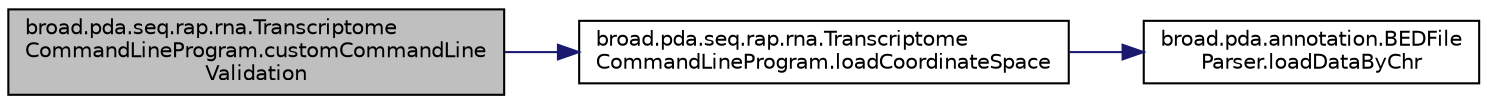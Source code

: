 digraph "broad.pda.seq.rap.rna.TranscriptomeCommandLineProgram.customCommandLineValidation"
{
  edge [fontname="Helvetica",fontsize="10",labelfontname="Helvetica",labelfontsize="10"];
  node [fontname="Helvetica",fontsize="10",shape=record];
  rankdir="LR";
  Node1 [label="broad.pda.seq.rap.rna.Transcriptome\lCommandLineProgram.customCommandLine\lValidation",height=0.2,width=0.4,color="black", fillcolor="grey75", style="filled" fontcolor="black"];
  Node1 -> Node2 [color="midnightblue",fontsize="10",style="solid",fontname="Helvetica"];
  Node2 [label="broad.pda.seq.rap.rna.Transcriptome\lCommandLineProgram.loadCoordinateSpace",height=0.2,width=0.4,color="black", fillcolor="white", style="filled",URL="$classbroad_1_1pda_1_1seq_1_1rap_1_1rna_1_1_transcriptome_command_line_program.html#a0c12c75c14337ff04febf532a89d5856"];
  Node2 -> Node3 [color="midnightblue",fontsize="10",style="solid",fontname="Helvetica"];
  Node3 [label="broad.pda.annotation.BEDFile\lParser.loadDataByChr",height=0.2,width=0.4,color="black", fillcolor="white", style="filled",URL="$classbroad_1_1pda_1_1annotation_1_1_b_e_d_file_parser.html#a4b0a06217b7b942ca4432dec71d47e7a"];
}
